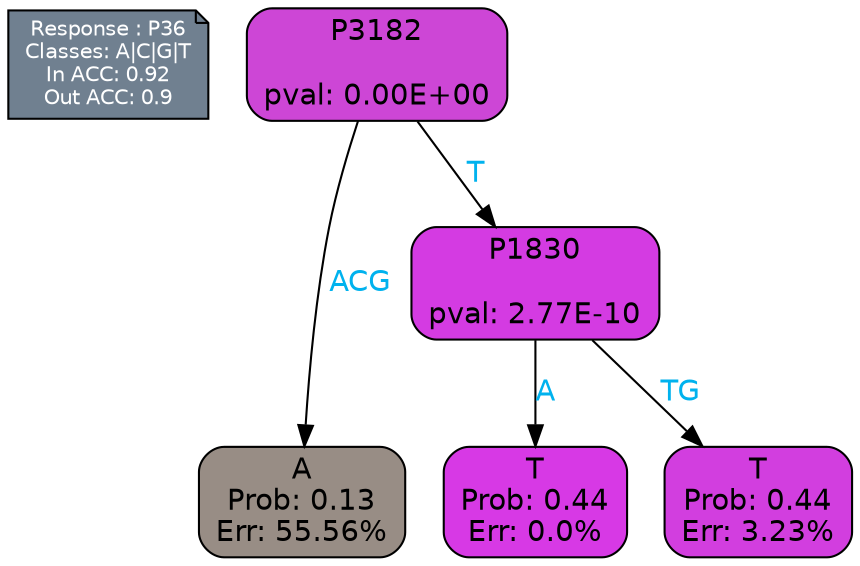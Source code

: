 digraph Tree {
node [shape=box, style="filled, rounded", color="black", fontname=helvetica] ;
graph [ranksep=equally, splines=polylines, bgcolor=transparent, dpi=600] ;
edge [fontname=helvetica] ;
LEGEND [label="Response : P36
Classes: A|C|G|T
In ACC: 0.92
Out ACC: 0.9
",shape=note,align=left,style=filled,fillcolor="slategray",fontcolor="white",fontsize=10];1 [label="P3182

pval: 0.00E+00", fillcolor="#cd46d6"] ;
2 [label="A
Prob: 0.13
Err: 55.56%", fillcolor="#988d85"] ;
3 [label="P1830

pval: 2.77E-10", fillcolor="#d43be2"] ;
4 [label="T
Prob: 0.44
Err: 0.0%", fillcolor="#d739e5"] ;
5 [label="T
Prob: 0.44
Err: 3.23%", fillcolor="#d23edf"] ;
1 -> 2 [label="ACG",fontcolor=deepskyblue2] ;
1 -> 3 [label="T",fontcolor=deepskyblue2] ;
3 -> 4 [label="A",fontcolor=deepskyblue2] ;
3 -> 5 [label="TG",fontcolor=deepskyblue2] ;
{rank = same; 2;4;5;}{rank = same; LEGEND;1;}}